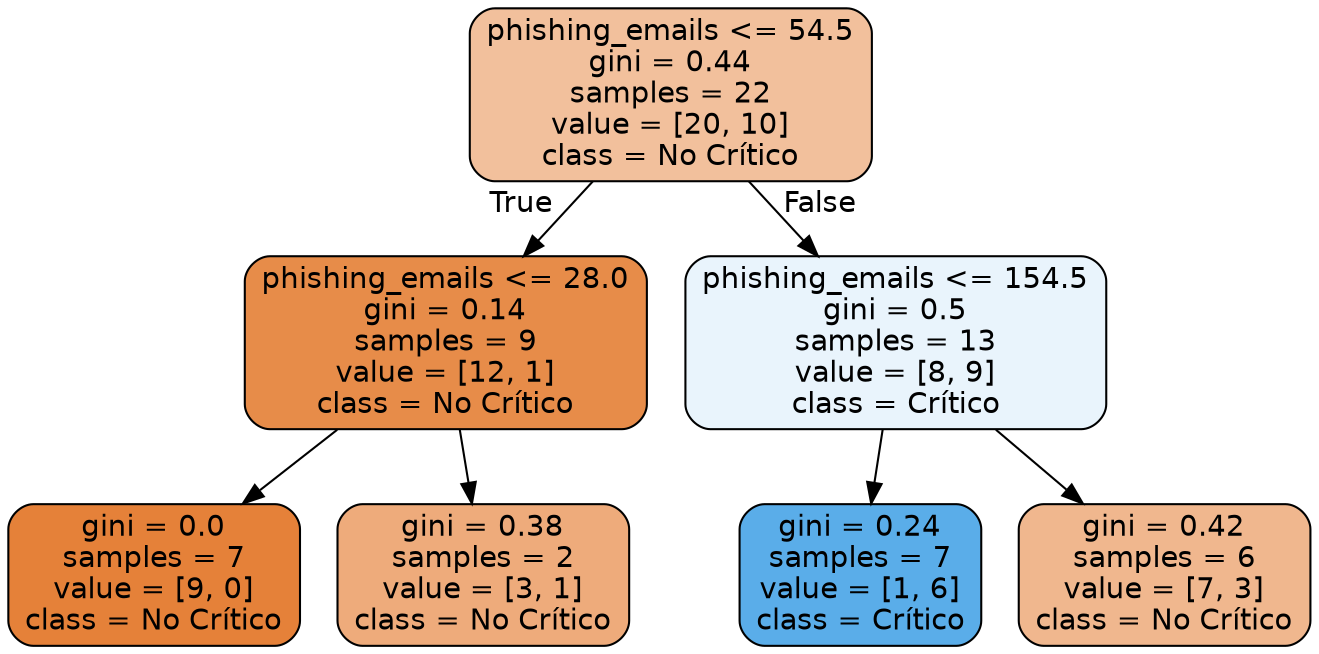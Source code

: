 digraph Tree {
node [shape=box, style="filled, rounded", color="black", fontname="helvetica"] ;
edge [fontname="helvetica"] ;
0 [label="phishing_emails <= 54.5\ngini = 0.44\nsamples = 22\nvalue = [20, 10]\nclass = No Crítico", fillcolor="#f2c09c"] ;
1 [label="phishing_emails <= 28.0\ngini = 0.14\nsamples = 9\nvalue = [12, 1]\nclass = No Crítico", fillcolor="#e78c49"] ;
0 -> 1 [labeldistance=2.5, labelangle=45, headlabel="True"] ;
2 [label="gini = 0.0\nsamples = 7\nvalue = [9, 0]\nclass = No Crítico", fillcolor="#e58139"] ;
1 -> 2 ;
3 [label="gini = 0.38\nsamples = 2\nvalue = [3, 1]\nclass = No Crítico", fillcolor="#eeab7b"] ;
1 -> 3 ;
4 [label="phishing_emails <= 154.5\ngini = 0.5\nsamples = 13\nvalue = [8, 9]\nclass = Crítico", fillcolor="#e9f4fc"] ;
0 -> 4 [labeldistance=2.5, labelangle=-45, headlabel="False"] ;
5 [label="gini = 0.24\nsamples = 7\nvalue = [1, 6]\nclass = Crítico", fillcolor="#5aade9"] ;
4 -> 5 ;
6 [label="gini = 0.42\nsamples = 6\nvalue = [7, 3]\nclass = No Crítico", fillcolor="#f0b78e"] ;
4 -> 6 ;
}